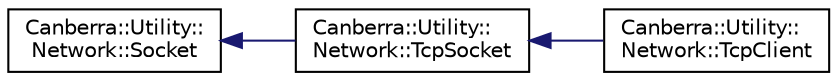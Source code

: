 digraph "Graphical Class Hierarchy"
{
  edge [fontname="Helvetica",fontsize="10",labelfontname="Helvetica",labelfontsize="10"];
  node [fontname="Helvetica",fontsize="10",shape=record];
  rankdir="LR";
  Node0 [label="Canberra::Utility::\lNetwork::Socket",height=0.2,width=0.4,color="black", fillcolor="white", style="filled",URL="$d4/d75/class_canberra_1_1_utility_1_1_network_1_1_socket.html"];
  Node0 -> Node1 [dir="back",color="midnightblue",fontsize="10",style="solid",fontname="Helvetica"];
  Node1 [label="Canberra::Utility::\lNetwork::TcpSocket",height=0.2,width=0.4,color="black", fillcolor="white", style="filled",URL="$df/d69/class_canberra_1_1_utility_1_1_network_1_1_tcp_socket.html"];
  Node1 -> Node2 [dir="back",color="midnightblue",fontsize="10",style="solid",fontname="Helvetica"];
  Node2 [label="Canberra::Utility::\lNetwork::TcpClient",height=0.2,width=0.4,color="black", fillcolor="white", style="filled",URL="$d0/d5b/class_canberra_1_1_utility_1_1_network_1_1_tcp_client.html"];
}
